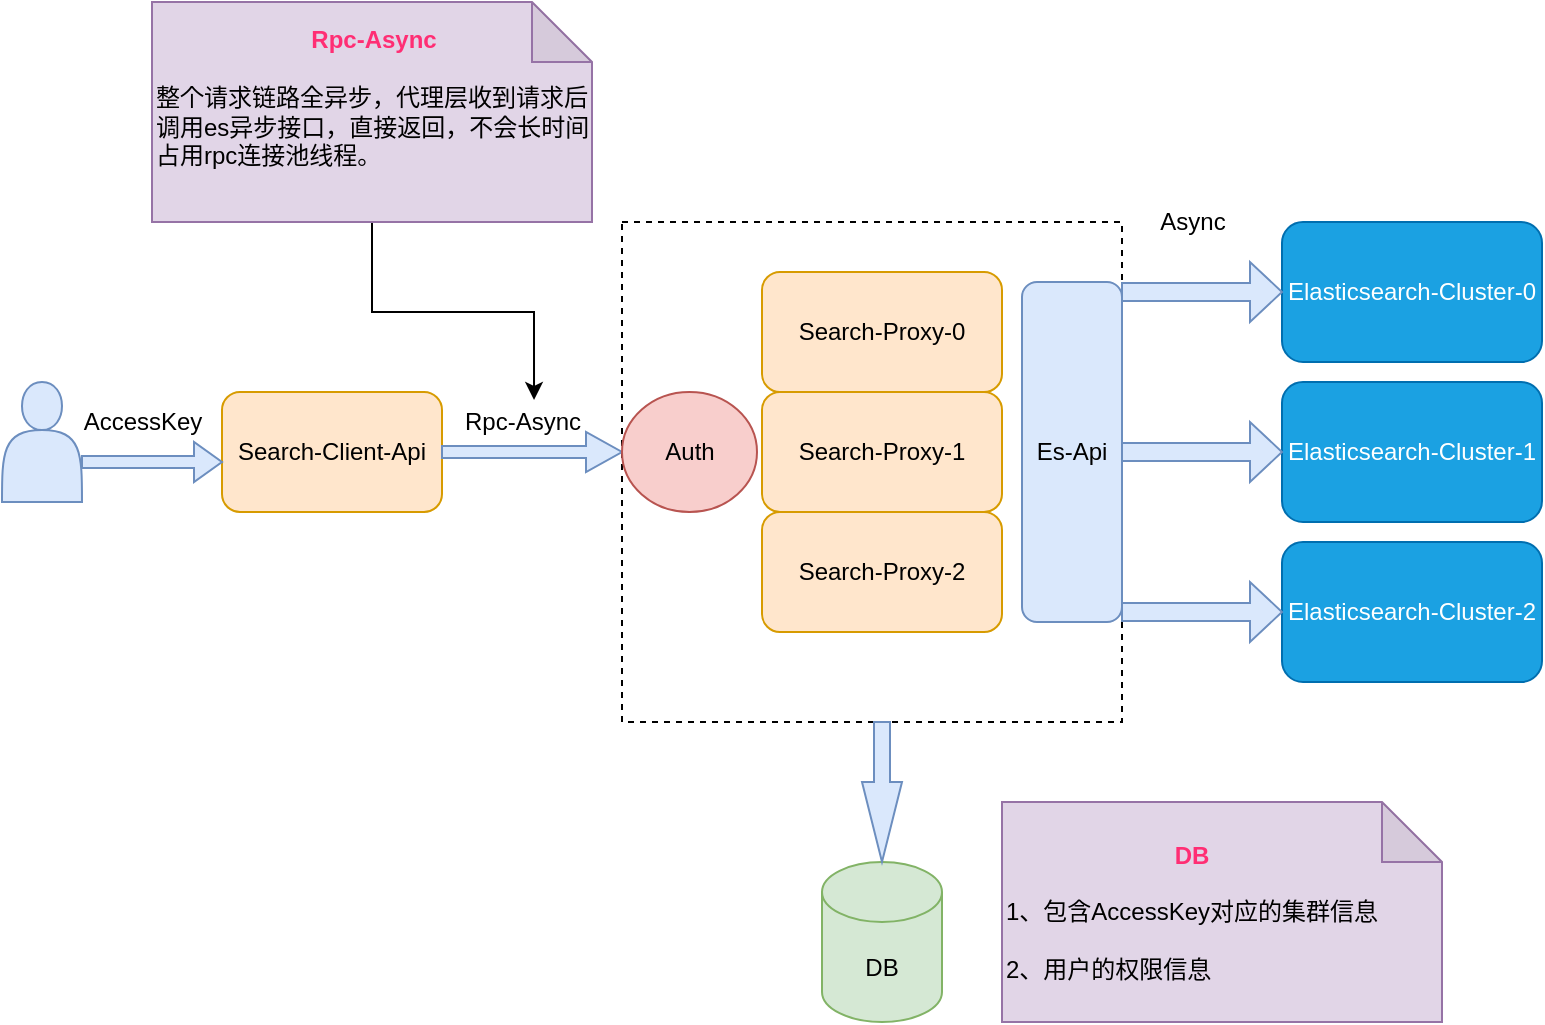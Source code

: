 <mxfile version="15.1.4" type="github">
  <diagram id="RTI63qvrAECC6O2_Tr-F" name="Page-1">
    <mxGraphModel dx="926" dy="553" grid="1" gridSize="10" guides="1" tooltips="1" connect="1" arrows="1" fold="1" page="1" pageScale="1" pageWidth="827" pageHeight="1169" math="0" shadow="0">
      <root>
        <mxCell id="0" />
        <mxCell id="1" parent="0" />
        <mxCell id="yC3KHR83Ugj_HEIKzo0t-1" value="DB" style="shape=cylinder3;whiteSpace=wrap;html=1;boundedLbl=1;backgroundOutline=1;size=15;fillColor=#d5e8d4;strokeColor=#82b366;" vertex="1" parent="1">
          <mxGeometry x="410" y="440" width="60" height="80" as="geometry" />
        </mxCell>
        <mxCell id="yC3KHR83Ugj_HEIKzo0t-2" value="" style="shape=actor;whiteSpace=wrap;html=1;fillColor=#dae8fc;strokeColor=#6c8ebf;" vertex="1" parent="1">
          <mxGeometry y="200" width="40" height="60" as="geometry" />
        </mxCell>
        <mxCell id="yC3KHR83Ugj_HEIKzo0t-3" value="Search-Client-Api" style="rounded=1;whiteSpace=wrap;html=1;fillColor=#ffe6cc;strokeColor=#d79b00;" vertex="1" parent="1">
          <mxGeometry x="110" y="205" width="110" height="60" as="geometry" />
        </mxCell>
        <mxCell id="yC3KHR83Ugj_HEIKzo0t-10" value="" style="whiteSpace=wrap;html=1;aspect=fixed;dashed=1;" vertex="1" parent="1">
          <mxGeometry x="310" y="120" width="250" height="250" as="geometry" />
        </mxCell>
        <mxCell id="yC3KHR83Ugj_HEIKzo0t-13" value="Search-Proxy-1" style="rounded=1;whiteSpace=wrap;html=1;fillColor=#ffe6cc;strokeColor=#d79b00;" vertex="1" parent="1">
          <mxGeometry x="380" y="205" width="120" height="60" as="geometry" />
        </mxCell>
        <mxCell id="yC3KHR83Ugj_HEIKzo0t-14" value="Search-Proxy-2" style="rounded=1;whiteSpace=wrap;html=1;fillColor=#ffe6cc;strokeColor=#d79b00;" vertex="1" parent="1">
          <mxGeometry x="380" y="265" width="120" height="60" as="geometry" />
        </mxCell>
        <mxCell id="yC3KHR83Ugj_HEIKzo0t-17" value="Search-Proxy-0" style="rounded=1;whiteSpace=wrap;html=1;fillColor=#ffe6cc;strokeColor=#d79b00;" vertex="1" parent="1">
          <mxGeometry x="380" y="145" width="120" height="60" as="geometry" />
        </mxCell>
        <mxCell id="yC3KHR83Ugj_HEIKzo0t-22" value="Elasticsearch-Cluster-0" style="rounded=1;whiteSpace=wrap;html=1;fillColor=#1ba1e2;strokeColor=#006EAF;fontColor=#ffffff;" vertex="1" parent="1">
          <mxGeometry x="640" y="120" width="130" height="70" as="geometry" />
        </mxCell>
        <mxCell id="yC3KHR83Ugj_HEIKzo0t-24" value="Elasticsearch-Cluster-1" style="rounded=1;whiteSpace=wrap;html=1;fillColor=#1ba1e2;strokeColor=#006EAF;fontColor=#ffffff;" vertex="1" parent="1">
          <mxGeometry x="640" y="200" width="130" height="70" as="geometry" />
        </mxCell>
        <mxCell id="yC3KHR83Ugj_HEIKzo0t-25" value="Elasticsearch-Cluster-2" style="rounded=1;whiteSpace=wrap;html=1;fillColor=#1ba1e2;strokeColor=#006EAF;fontColor=#ffffff;" vertex="1" parent="1">
          <mxGeometry x="640" y="280" width="130" height="70" as="geometry" />
        </mxCell>
        <mxCell id="yC3KHR83Ugj_HEIKzo0t-31" value="" style="shape=singleArrow;whiteSpace=wrap;html=1;fillColor=#dae8fc;strokeColor=#6c8ebf;" vertex="1" parent="1">
          <mxGeometry x="560" y="140" width="80" height="30" as="geometry" />
        </mxCell>
        <mxCell id="yC3KHR83Ugj_HEIKzo0t-32" value="" style="shape=singleArrow;whiteSpace=wrap;html=1;fillColor=#dae8fc;strokeColor=#6c8ebf;" vertex="1" parent="1">
          <mxGeometry x="560" y="220" width="80" height="30" as="geometry" />
        </mxCell>
        <mxCell id="yC3KHR83Ugj_HEIKzo0t-33" value="" style="shape=singleArrow;whiteSpace=wrap;html=1;fillColor=#dae8fc;strokeColor=#6c8ebf;" vertex="1" parent="1">
          <mxGeometry x="560" y="300" width="80" height="30" as="geometry" />
        </mxCell>
        <mxCell id="yC3KHR83Ugj_HEIKzo0t-34" value="" style="html=1;shadow=0;dashed=0;align=center;verticalAlign=middle;shape=mxgraph.arrows2.arrow;dy=0.6;dx=40;direction=south;notch=0;fillColor=#dae8fc;strokeColor=#6c8ebf;" vertex="1" parent="1">
          <mxGeometry x="430" y="370" width="20" height="70" as="geometry" />
        </mxCell>
        <mxCell id="yC3KHR83Ugj_HEIKzo0t-38" value="" style="shape=singleArrow;whiteSpace=wrap;html=1;fillColor=#dae8fc;strokeColor=#6c8ebf;" vertex="1" parent="1">
          <mxGeometry x="40" y="230" width="70" height="20" as="geometry" />
        </mxCell>
        <mxCell id="yC3KHR83Ugj_HEIKzo0t-39" value="AccessKey" style="text;html=1;align=center;verticalAlign=middle;resizable=0;points=[];autosize=1;strokeColor=none;fillColor=none;" vertex="1" parent="1">
          <mxGeometry x="35" y="210" width="70" height="20" as="geometry" />
        </mxCell>
        <mxCell id="yC3KHR83Ugj_HEIKzo0t-40" value="" style="shape=singleArrow;whiteSpace=wrap;html=1;fillColor=#dae8fc;strokeColor=#6c8ebf;" vertex="1" parent="1">
          <mxGeometry x="220" y="225" width="90" height="20" as="geometry" />
        </mxCell>
        <mxCell id="yC3KHR83Ugj_HEIKzo0t-41" value="Rpc-Async" style="text;html=1;align=center;verticalAlign=middle;resizable=0;points=[];autosize=1;strokeColor=none;fillColor=none;" vertex="1" parent="1">
          <mxGeometry x="225" y="210" width="70" height="20" as="geometry" />
        </mxCell>
        <mxCell id="yC3KHR83Ugj_HEIKzo0t-42" value="Async" style="text;html=1;align=center;verticalAlign=middle;resizable=0;points=[];autosize=1;strokeColor=none;fillColor=none;" vertex="1" parent="1">
          <mxGeometry x="570" y="110" width="50" height="20" as="geometry" />
        </mxCell>
        <mxCell id="yC3KHR83Ugj_HEIKzo0t-43" value="Auth" style="ellipse;whiteSpace=wrap;html=1;fillColor=#f8cecc;strokeColor=#b85450;" vertex="1" parent="1">
          <mxGeometry x="310" y="205" width="67.5" height="60" as="geometry" />
        </mxCell>
        <mxCell id="yC3KHR83Ugj_HEIKzo0t-44" value="&lt;div style=&quot;text-align: center&quot;&gt;&lt;span&gt;&lt;b&gt;&lt;font color=&quot;#ff2e74&quot;&gt;DB&lt;/font&gt;&lt;/b&gt;&lt;/span&gt;&lt;/div&gt;&lt;div style=&quot;text-align: center&quot;&gt;&lt;span&gt;&lt;b&gt;&lt;font color=&quot;#ff2e74&quot;&gt;&lt;br&gt;&lt;/font&gt;&lt;/b&gt;&lt;/span&gt;&lt;/div&gt;1、包含AccessKey对应的集群信息&lt;br&gt;&lt;br&gt;2、用户的权限信息" style="shape=note;whiteSpace=wrap;html=1;backgroundOutline=1;darkOpacity=0.05;align=left;fillColor=#e1d5e7;strokeColor=#9673a6;" vertex="1" parent="1">
          <mxGeometry x="500" y="410" width="220" height="110" as="geometry" />
        </mxCell>
        <mxCell id="yC3KHR83Ugj_HEIKzo0t-46" value="" style="edgeStyle=orthogonalEdgeStyle;rounded=0;orthogonalLoop=1;jettySize=auto;html=1;entryX=0.586;entryY=-0.05;entryDx=0;entryDy=0;entryPerimeter=0;" edge="1" parent="1" source="yC3KHR83Ugj_HEIKzo0t-45" target="yC3KHR83Ugj_HEIKzo0t-41">
          <mxGeometry relative="1" as="geometry">
            <mxPoint x="265" y="200" as="targetPoint" />
          </mxGeometry>
        </mxCell>
        <mxCell id="yC3KHR83Ugj_HEIKzo0t-45" value="&lt;div style=&quot;text-align: center&quot;&gt;&lt;font color=&quot;#ff2e74&quot;&gt;&lt;b&gt;Rpc-Async&lt;/b&gt;&lt;/font&gt;&lt;/div&gt;&lt;div style=&quot;text-align: center&quot;&gt;&lt;span&gt;&lt;b&gt;&lt;font color=&quot;#ff2e74&quot;&gt;&lt;br&gt;&lt;/font&gt;&lt;/b&gt;&lt;/span&gt;&lt;/div&gt;整个请求链路全异步，代理层收到请求后调用es异步接口，直接返回，不会长时间占用rpc连接池线程。&lt;br&gt;&lt;br&gt;" style="shape=note;whiteSpace=wrap;html=1;backgroundOutline=1;darkOpacity=0.05;align=left;fillColor=#e1d5e7;strokeColor=#9673a6;" vertex="1" parent="1">
          <mxGeometry x="75" y="10" width="220" height="110" as="geometry" />
        </mxCell>
        <mxCell id="yC3KHR83Ugj_HEIKzo0t-51" value="&lt;span&gt;Es-Api&lt;/span&gt;" style="rounded=1;whiteSpace=wrap;html=1;direction=south;fillColor=#dae8fc;strokeColor=#6c8ebf;" vertex="1" parent="1">
          <mxGeometry x="510" y="150" width="50" height="170" as="geometry" />
        </mxCell>
      </root>
    </mxGraphModel>
  </diagram>
</mxfile>
